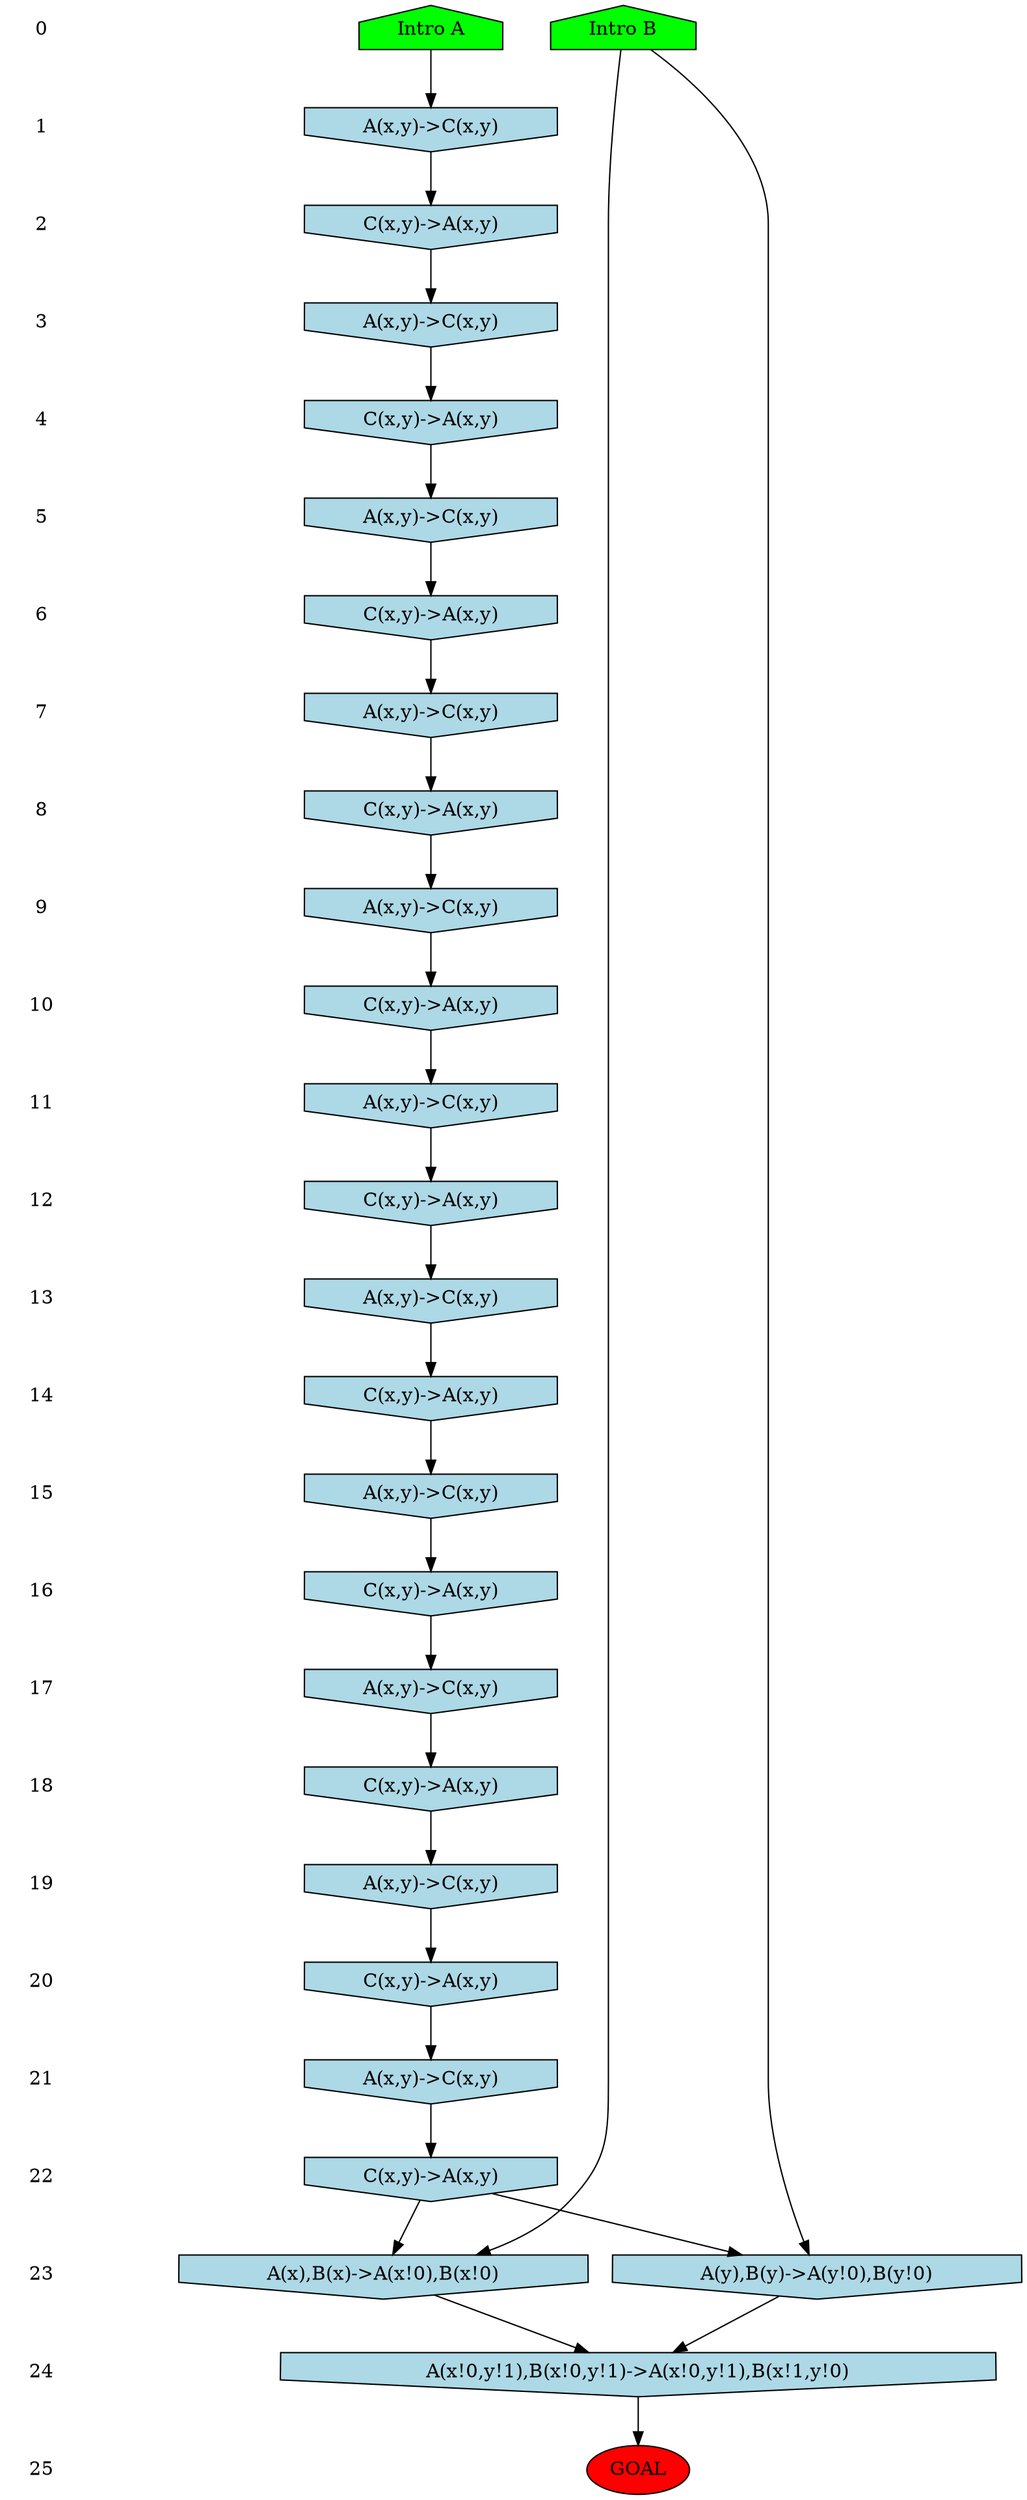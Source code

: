 /* Compression of 3 causal flows obtained in average at 8.392188E+01 t.u */
/* Compressed causal flows were: [19;20;21] */
digraph G{
 ranksep=.5 ; 
{ rank = same ; "0" [shape=plaintext] ; node_1 [label ="Intro A", shape=house, style=filled, fillcolor=green] ;
node_2 [label ="Intro B", shape=house, style=filled, fillcolor=green] ;
}
{ rank = same ; "1" [shape=plaintext] ; node_3 [label="A(x,y)->C(x,y)", shape=invhouse, style=filled, fillcolor = lightblue] ;
}
{ rank = same ; "2" [shape=plaintext] ; node_4 [label="C(x,y)->A(x,y)", shape=invhouse, style=filled, fillcolor = lightblue] ;
}
{ rank = same ; "3" [shape=plaintext] ; node_5 [label="A(x,y)->C(x,y)", shape=invhouse, style=filled, fillcolor = lightblue] ;
}
{ rank = same ; "4" [shape=plaintext] ; node_6 [label="C(x,y)->A(x,y)", shape=invhouse, style=filled, fillcolor = lightblue] ;
}
{ rank = same ; "5" [shape=plaintext] ; node_7 [label="A(x,y)->C(x,y)", shape=invhouse, style=filled, fillcolor = lightblue] ;
}
{ rank = same ; "6" [shape=plaintext] ; node_8 [label="C(x,y)->A(x,y)", shape=invhouse, style=filled, fillcolor = lightblue] ;
}
{ rank = same ; "7" [shape=plaintext] ; node_9 [label="A(x,y)->C(x,y)", shape=invhouse, style=filled, fillcolor = lightblue] ;
}
{ rank = same ; "8" [shape=plaintext] ; node_10 [label="C(x,y)->A(x,y)", shape=invhouse, style=filled, fillcolor = lightblue] ;
}
{ rank = same ; "9" [shape=plaintext] ; node_11 [label="A(x,y)->C(x,y)", shape=invhouse, style=filled, fillcolor = lightblue] ;
}
{ rank = same ; "10" [shape=plaintext] ; node_12 [label="C(x,y)->A(x,y)", shape=invhouse, style=filled, fillcolor = lightblue] ;
}
{ rank = same ; "11" [shape=plaintext] ; node_13 [label="A(x,y)->C(x,y)", shape=invhouse, style=filled, fillcolor = lightblue] ;
}
{ rank = same ; "12" [shape=plaintext] ; node_14 [label="C(x,y)->A(x,y)", shape=invhouse, style=filled, fillcolor = lightblue] ;
}
{ rank = same ; "13" [shape=plaintext] ; node_15 [label="A(x,y)->C(x,y)", shape=invhouse, style=filled, fillcolor = lightblue] ;
}
{ rank = same ; "14" [shape=plaintext] ; node_16 [label="C(x,y)->A(x,y)", shape=invhouse, style=filled, fillcolor = lightblue] ;
}
{ rank = same ; "15" [shape=plaintext] ; node_17 [label="A(x,y)->C(x,y)", shape=invhouse, style=filled, fillcolor = lightblue] ;
}
{ rank = same ; "16" [shape=plaintext] ; node_18 [label="C(x,y)->A(x,y)", shape=invhouse, style=filled, fillcolor = lightblue] ;
}
{ rank = same ; "17" [shape=plaintext] ; node_19 [label="A(x,y)->C(x,y)", shape=invhouse, style=filled, fillcolor = lightblue] ;
}
{ rank = same ; "18" [shape=plaintext] ; node_20 [label="C(x,y)->A(x,y)", shape=invhouse, style=filled, fillcolor = lightblue] ;
}
{ rank = same ; "19" [shape=plaintext] ; node_21 [label="A(x,y)->C(x,y)", shape=invhouse, style=filled, fillcolor = lightblue] ;
}
{ rank = same ; "20" [shape=plaintext] ; node_22 [label="C(x,y)->A(x,y)", shape=invhouse, style=filled, fillcolor = lightblue] ;
}
{ rank = same ; "21" [shape=plaintext] ; node_23 [label="A(x,y)->C(x,y)", shape=invhouse, style=filled, fillcolor = lightblue] ;
}
{ rank = same ; "22" [shape=plaintext] ; node_24 [label="C(x,y)->A(x,y)", shape=invhouse, style=filled, fillcolor = lightblue] ;
}
{ rank = same ; "23" [shape=plaintext] ; node_25 [label="A(x),B(x)->A(x!0),B(x!0)", shape=invhouse, style=filled, fillcolor = lightblue] ;
node_26 [label="A(y),B(y)->A(y!0),B(y!0)", shape=invhouse, style=filled, fillcolor = lightblue] ;
}
{ rank = same ; "24" [shape=plaintext] ; node_27 [label="A(x!0,y!1),B(x!0,y!1)->A(x!0,y!1),B(x!1,y!0)", shape=invhouse, style=filled, fillcolor = lightblue] ;
}
{ rank = same ; "25" [shape=plaintext] ; node_28 [label ="GOAL", style=filled, fillcolor=red] ;
}
"0" -> "1" [style="invis"]; 
"1" -> "2" [style="invis"]; 
"2" -> "3" [style="invis"]; 
"3" -> "4" [style="invis"]; 
"4" -> "5" [style="invis"]; 
"5" -> "6" [style="invis"]; 
"6" -> "7" [style="invis"]; 
"7" -> "8" [style="invis"]; 
"8" -> "9" [style="invis"]; 
"9" -> "10" [style="invis"]; 
"10" -> "11" [style="invis"]; 
"11" -> "12" [style="invis"]; 
"12" -> "13" [style="invis"]; 
"13" -> "14" [style="invis"]; 
"14" -> "15" [style="invis"]; 
"15" -> "16" [style="invis"]; 
"16" -> "17" [style="invis"]; 
"17" -> "18" [style="invis"]; 
"18" -> "19" [style="invis"]; 
"19" -> "20" [style="invis"]; 
"20" -> "21" [style="invis"]; 
"21" -> "22" [style="invis"]; 
"22" -> "23" [style="invis"]; 
"23" -> "24" [style="invis"]; 
"24" -> "25" [style="invis"]; 
node_1 -> node_3
node_3 -> node_4
node_4 -> node_5
node_5 -> node_6
node_6 -> node_7
node_7 -> node_8
node_8 -> node_9
node_9 -> node_10
node_10 -> node_11
node_11 -> node_12
node_12 -> node_13
node_13 -> node_14
node_14 -> node_15
node_15 -> node_16
node_16 -> node_17
node_17 -> node_18
node_18 -> node_19
node_19 -> node_20
node_20 -> node_21
node_21 -> node_22
node_22 -> node_23
node_23 -> node_24
node_2 -> node_25
node_24 -> node_25
node_2 -> node_26
node_24 -> node_26
node_25 -> node_27
node_26 -> node_27
node_27 -> node_28
}
/*
 Dot generation time: 0.000132
*/